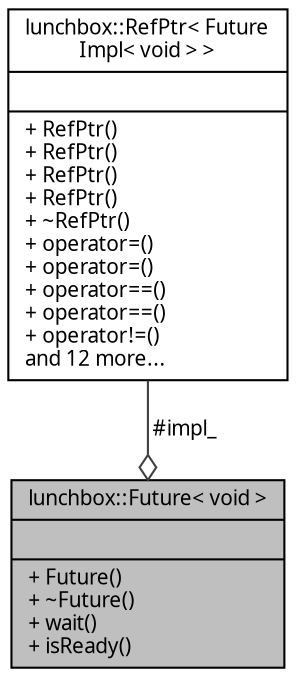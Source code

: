 digraph "lunchbox::Future&lt; void &gt;"
{
  edge [fontname="Sans",fontsize="10",labelfontname="Sans",labelfontsize="10"];
  node [fontname="Sans",fontsize="10",shape=record];
  Node1 [label="{lunchbox::Future\< void \>\n||+ Future()\l+ ~Future()\l+ wait()\l+ isReady()\l}",height=0.2,width=0.4,color="black", fillcolor="grey75", style="filled" fontcolor="black"];
  Node2 -> Node1 [color="grey25",fontsize="10",style="solid",label=" #impl_" ,arrowhead="odiamond",fontname="Sans"];
  Node2 [label="{lunchbox::RefPtr\< Future\lImpl\< void \> \>\n||+ RefPtr()\l+ RefPtr()\l+ RefPtr()\l+ RefPtr()\l+ ~RefPtr()\l+ operator=()\l+ operator=()\l+ operator==()\l+ operator==()\l+ operator!=()\land 12 more...\l}",height=0.2,width=0.4,color="black", fillcolor="white", style="filled",URL="$classlunchbox_1_1_ref_ptr.html"];
}
